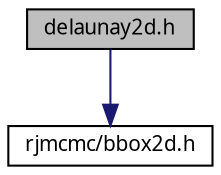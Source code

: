 digraph "delaunay2d.h"
{
  edge [fontname="FreeSans.ttf",fontsize="10",labelfontname="FreeSans.ttf",labelfontsize="10"];
  node [fontname="FreeSans.ttf",fontsize="10",shape=record];
  Node1 [label="delaunay2d.h",height=0.2,width=0.4,color="black", fillcolor="grey75", style="filled", fontcolor="black"];
  Node1 -> Node2 [color="midnightblue",fontsize="10",style="solid",fontname="FreeSans.ttf"];
  Node2 [label="rjmcmc/bbox2d.h",height=0.2,width=0.4,color="black", fillcolor="white", style="filled",URL="$bbox2d_8h.html",tooltip="2D Bounding Box routines "];
}
